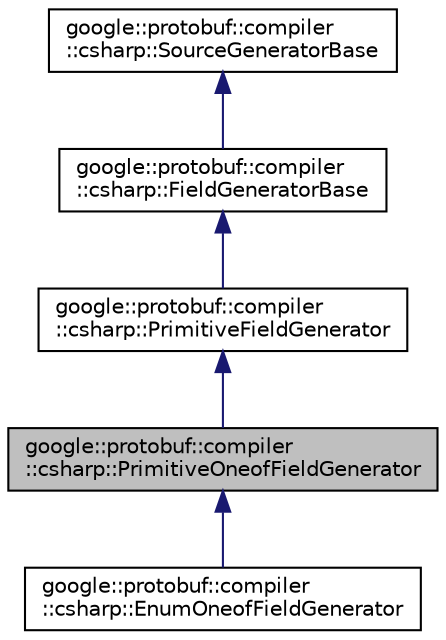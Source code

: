 digraph "google::protobuf::compiler::csharp::PrimitiveOneofFieldGenerator"
{
 // LATEX_PDF_SIZE
  edge [fontname="Helvetica",fontsize="10",labelfontname="Helvetica",labelfontsize="10"];
  node [fontname="Helvetica",fontsize="10",shape=record];
  Node1 [label="google::protobuf::compiler\l::csharp::PrimitiveOneofFieldGenerator",height=0.2,width=0.4,color="black", fillcolor="grey75", style="filled", fontcolor="black",tooltip=" "];
  Node2 -> Node1 [dir="back",color="midnightblue",fontsize="10",style="solid",fontname="Helvetica"];
  Node2 [label="google::protobuf::compiler\l::csharp::PrimitiveFieldGenerator",height=0.2,width=0.4,color="black", fillcolor="white", style="filled",URL="$classgoogle_1_1protobuf_1_1compiler_1_1csharp_1_1PrimitiveFieldGenerator.html",tooltip=" "];
  Node3 -> Node2 [dir="back",color="midnightblue",fontsize="10",style="solid",fontname="Helvetica"];
  Node3 [label="google::protobuf::compiler\l::csharp::FieldGeneratorBase",height=0.2,width=0.4,color="black", fillcolor="white", style="filled",URL="$classgoogle_1_1protobuf_1_1compiler_1_1csharp_1_1FieldGeneratorBase.html",tooltip=" "];
  Node4 -> Node3 [dir="back",color="midnightblue",fontsize="10",style="solid",fontname="Helvetica"];
  Node4 [label="google::protobuf::compiler\l::csharp::SourceGeneratorBase",height=0.2,width=0.4,color="black", fillcolor="white", style="filled",URL="$classgoogle_1_1protobuf_1_1compiler_1_1csharp_1_1SourceGeneratorBase.html",tooltip=" "];
  Node1 -> Node5 [dir="back",color="midnightblue",fontsize="10",style="solid",fontname="Helvetica"];
  Node5 [label="google::protobuf::compiler\l::csharp::EnumOneofFieldGenerator",height=0.2,width=0.4,color="black", fillcolor="white", style="filled",URL="$classgoogle_1_1protobuf_1_1compiler_1_1csharp_1_1EnumOneofFieldGenerator.html",tooltip=" "];
}
